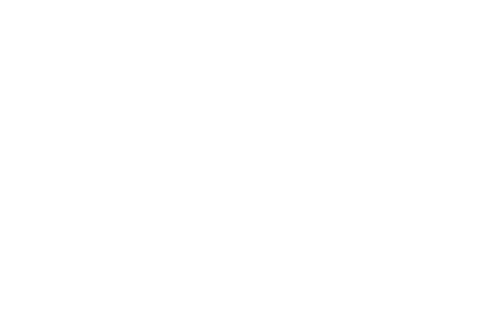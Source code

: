digraph {
    graph [
        bgcolor="#00000000",
        rankdir=LR,
        ];
    node [color=white, fontcolor="#FFFFFF"];
    edge [color=white];

    x1 [label="", shape=box];
    x2 [label="", shape=box];
    x3 [label="", shape=box];
    y1 [label="", shape=box];
    y2 [label="", shape=box];
    y3 [label="", shape=box];
    f [label="f", shape=diamond];

    x1 -> f -> y1;
    x2 -> f -> y2;
    x3 -> f -> y3;
}
